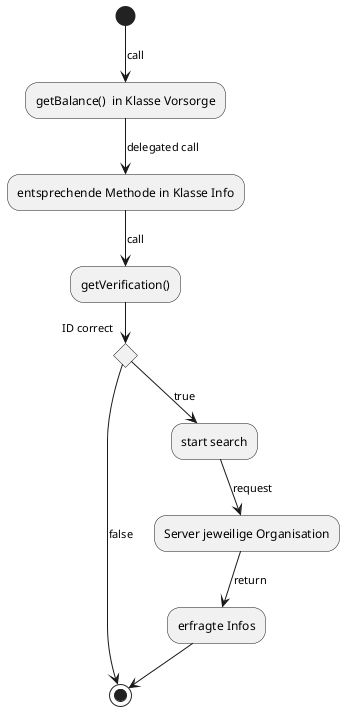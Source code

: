 @startuml Aktivitätsdiagram getInfo
(*) -->[call] "getBalance()  in Klasse Vorsorge"
 --> [delegated call]"entsprechende Methode in Klasse Info"
 --> [call] "getVerification()"
 if "ID correct" then 
    --> [true]"start search" as a1
 else 
 ->[false](*)
 endif 
 a1 -->[request] "Server jeweilige Organisation" 
 --> [return] "erfragte Infos"
 -->(*)
@enduml